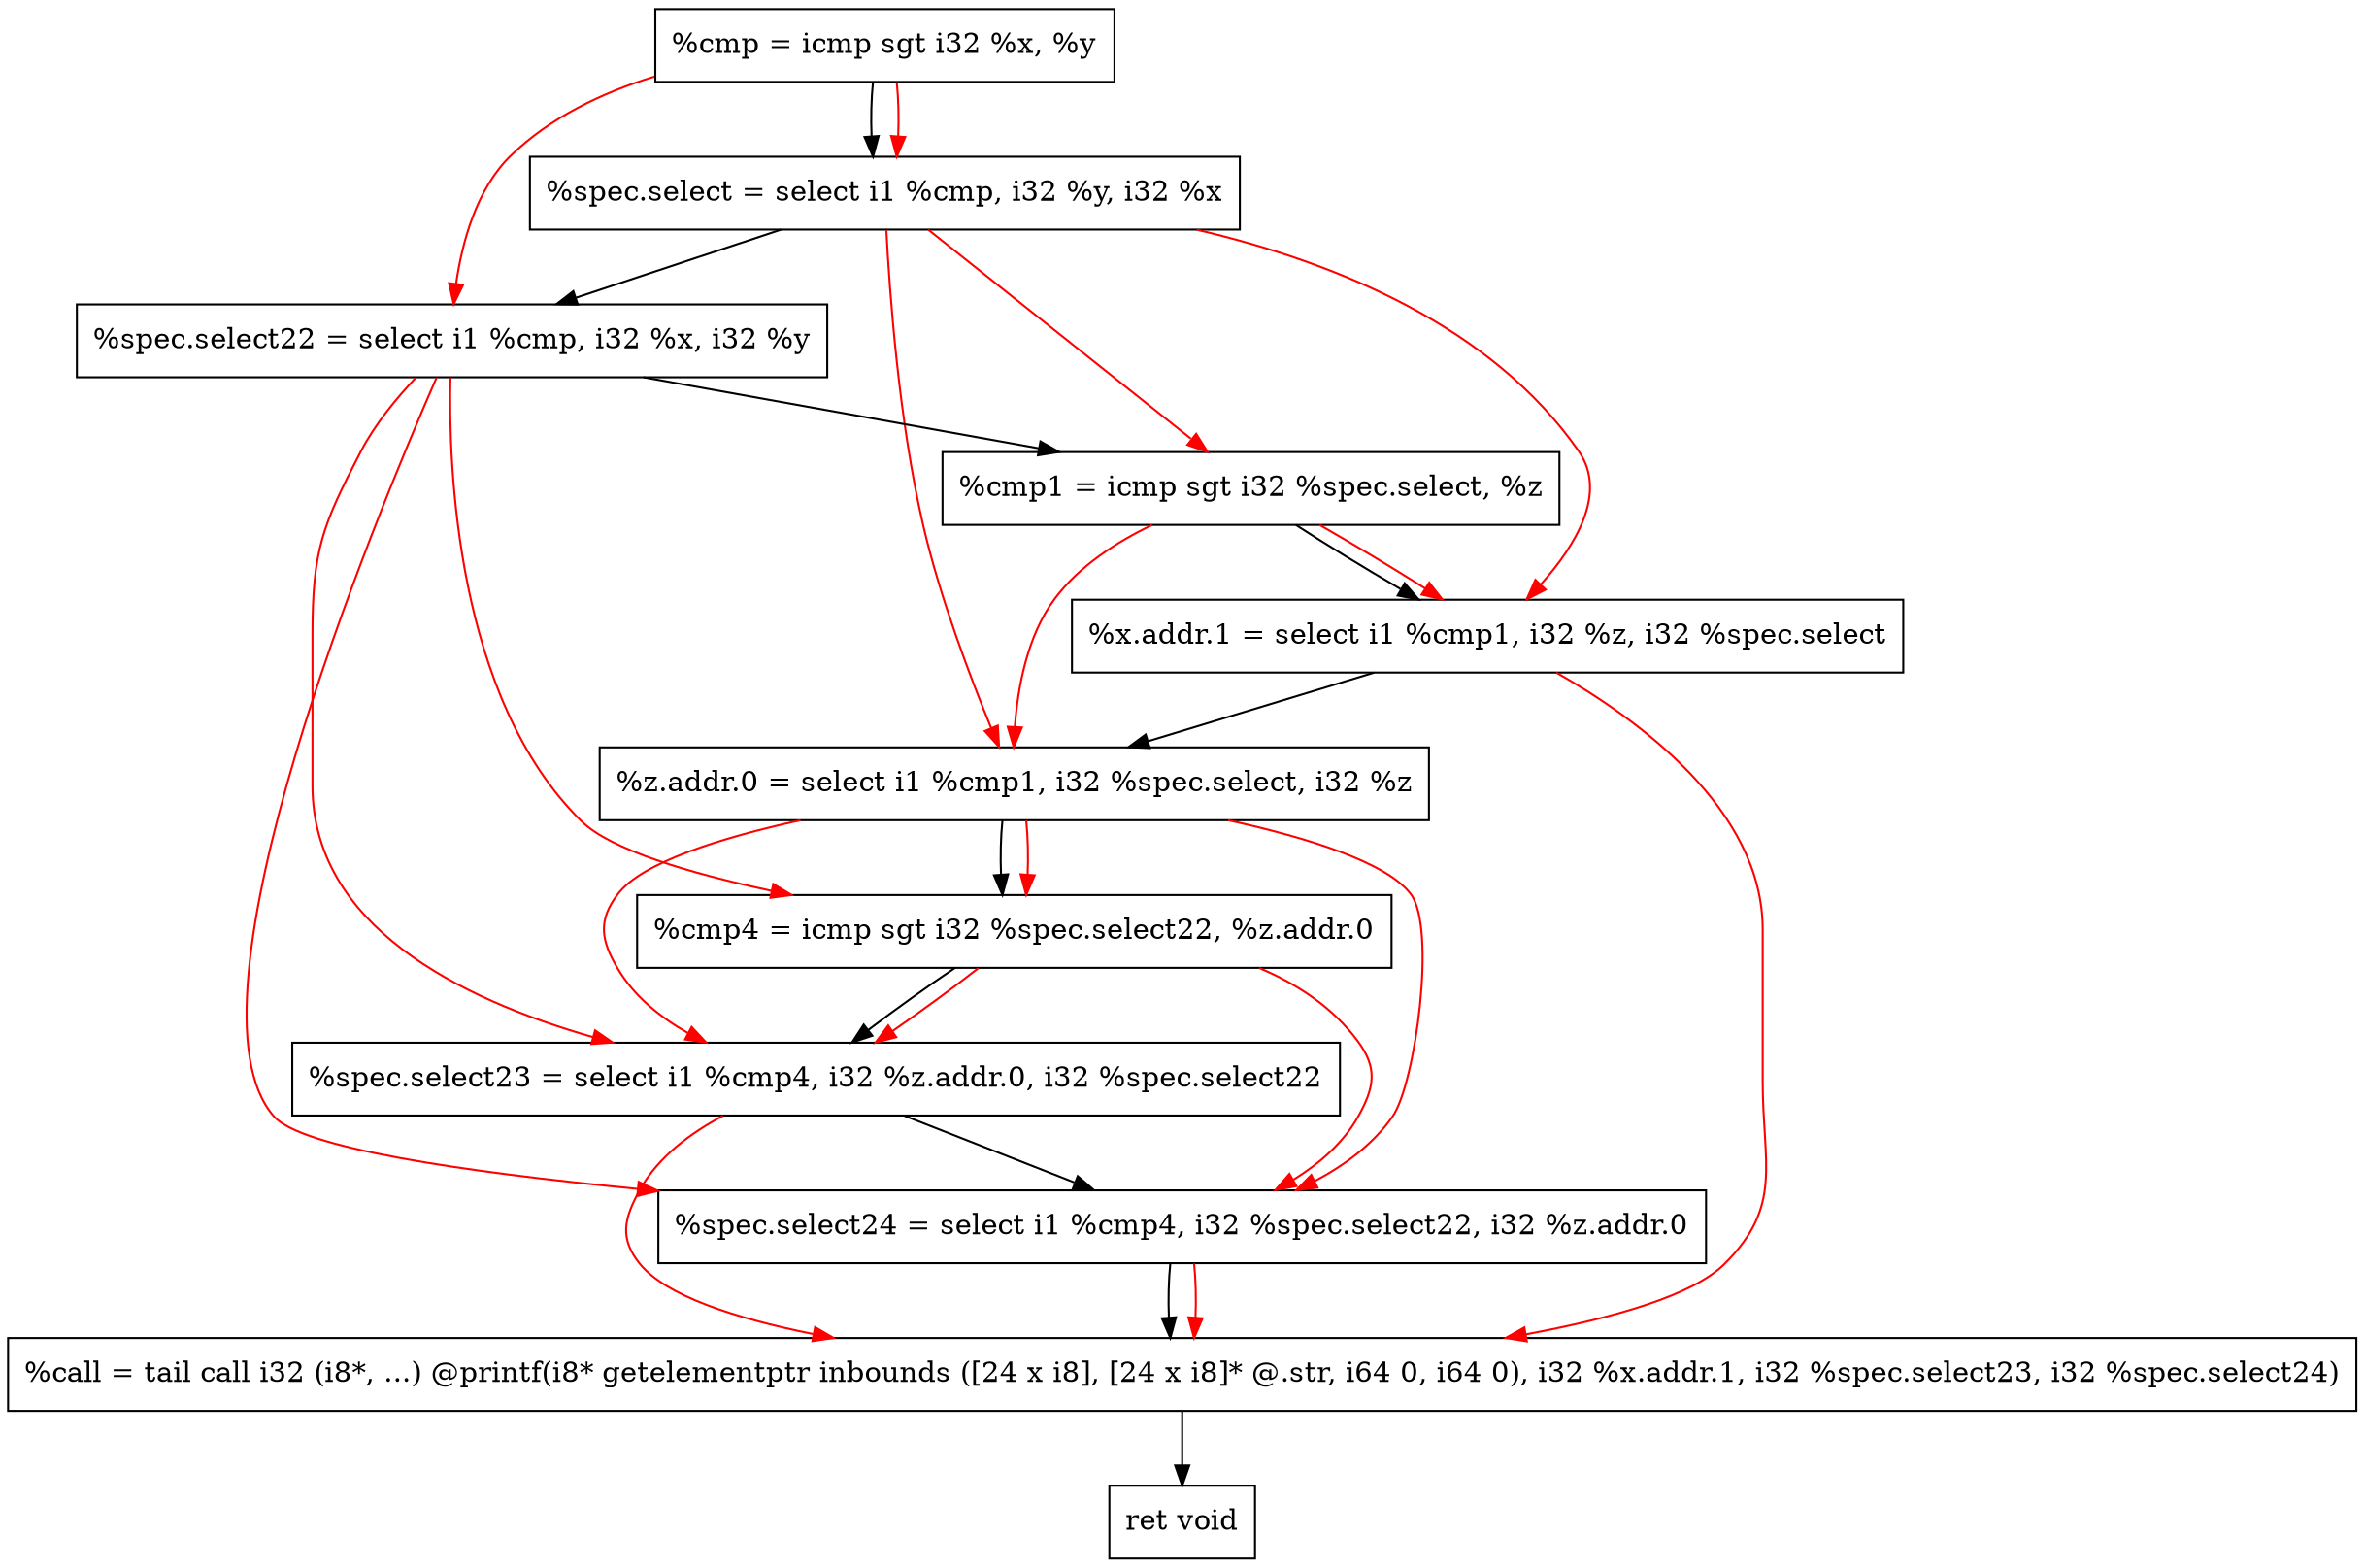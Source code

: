 digraph "CDFG for'func' function" {
	Node0x55d4cef75160[shape=record, label="  %cmp = icmp sgt i32 %x, %y"];
	Node0x55d4ceeffc98[shape=record, label="  %spec.select = select i1 %cmp, i32 %y, i32 %x"];
	Node0x55d4ceeffdb8[shape=record, label="  %spec.select22 = select i1 %cmp, i32 %x, i32 %y"];
	Node0x55d4cef75220[shape=record, label="  %cmp1 = icmp sgt i32 %spec.select, %z"];
	Node0x55d4cef0b228[shape=record, label="  %x.addr.1 = select i1 %cmp1, i32 %z, i32 %spec.select"];
	Node0x55d4cef0b348[shape=record, label="  %z.addr.0 = select i1 %cmp1, i32 %spec.select, i32 %z"];
	Node0x55d4cef75310[shape=record, label="  %cmp4 = icmp sgt i32 %spec.select22, %z.addr.0"];
	Node0x55d4cef0b468[shape=record, label="  %spec.select23 = select i1 %cmp4, i32 %z.addr.0, i32 %spec.select22"];
	Node0x55d4cef0b588[shape=record, label="  %spec.select24 = select i1 %cmp4, i32 %spec.select22, i32 %z.addr.0"];
	Node0x55d4cef75f98[shape=record, label="  %call = tail call i32 (i8*, ...) @printf(i8* getelementptr inbounds ([24 x i8], [24 x i8]* @.str, i64 0, i64 0), i32 %x.addr.1, i32 %spec.select23, i32 %spec.select24)"];
	Node0x55d4cef76060[shape=record, label="  ret void"];
	Node0x55d4cef75160 -> Node0x55d4ceeffc98
	Node0x55d4ceeffc98 -> Node0x55d4ceeffdb8
	Node0x55d4ceeffdb8 -> Node0x55d4cef75220
	Node0x55d4cef75220 -> Node0x55d4cef0b228
	Node0x55d4cef0b228 -> Node0x55d4cef0b348
	Node0x55d4cef0b348 -> Node0x55d4cef75310
	Node0x55d4cef75310 -> Node0x55d4cef0b468
	Node0x55d4cef0b468 -> Node0x55d4cef0b588
	Node0x55d4cef0b588 -> Node0x55d4cef75f98
	Node0x55d4cef75f98 -> Node0x55d4cef76060
edge [color=red]
	Node0x55d4cef75160 -> Node0x55d4ceeffc98
	Node0x55d4cef75160 -> Node0x55d4ceeffdb8
	Node0x55d4ceeffc98 -> Node0x55d4cef75220
	Node0x55d4cef75220 -> Node0x55d4cef0b228
	Node0x55d4ceeffc98 -> Node0x55d4cef0b228
	Node0x55d4cef75220 -> Node0x55d4cef0b348
	Node0x55d4ceeffc98 -> Node0x55d4cef0b348
	Node0x55d4ceeffdb8 -> Node0x55d4cef75310
	Node0x55d4cef0b348 -> Node0x55d4cef75310
	Node0x55d4cef75310 -> Node0x55d4cef0b468
	Node0x55d4cef0b348 -> Node0x55d4cef0b468
	Node0x55d4ceeffdb8 -> Node0x55d4cef0b468
	Node0x55d4cef75310 -> Node0x55d4cef0b588
	Node0x55d4ceeffdb8 -> Node0x55d4cef0b588
	Node0x55d4cef0b348 -> Node0x55d4cef0b588
	Node0x55d4cef0b228 -> Node0x55d4cef75f98
	Node0x55d4cef0b468 -> Node0x55d4cef75f98
	Node0x55d4cef0b588 -> Node0x55d4cef75f98
}
